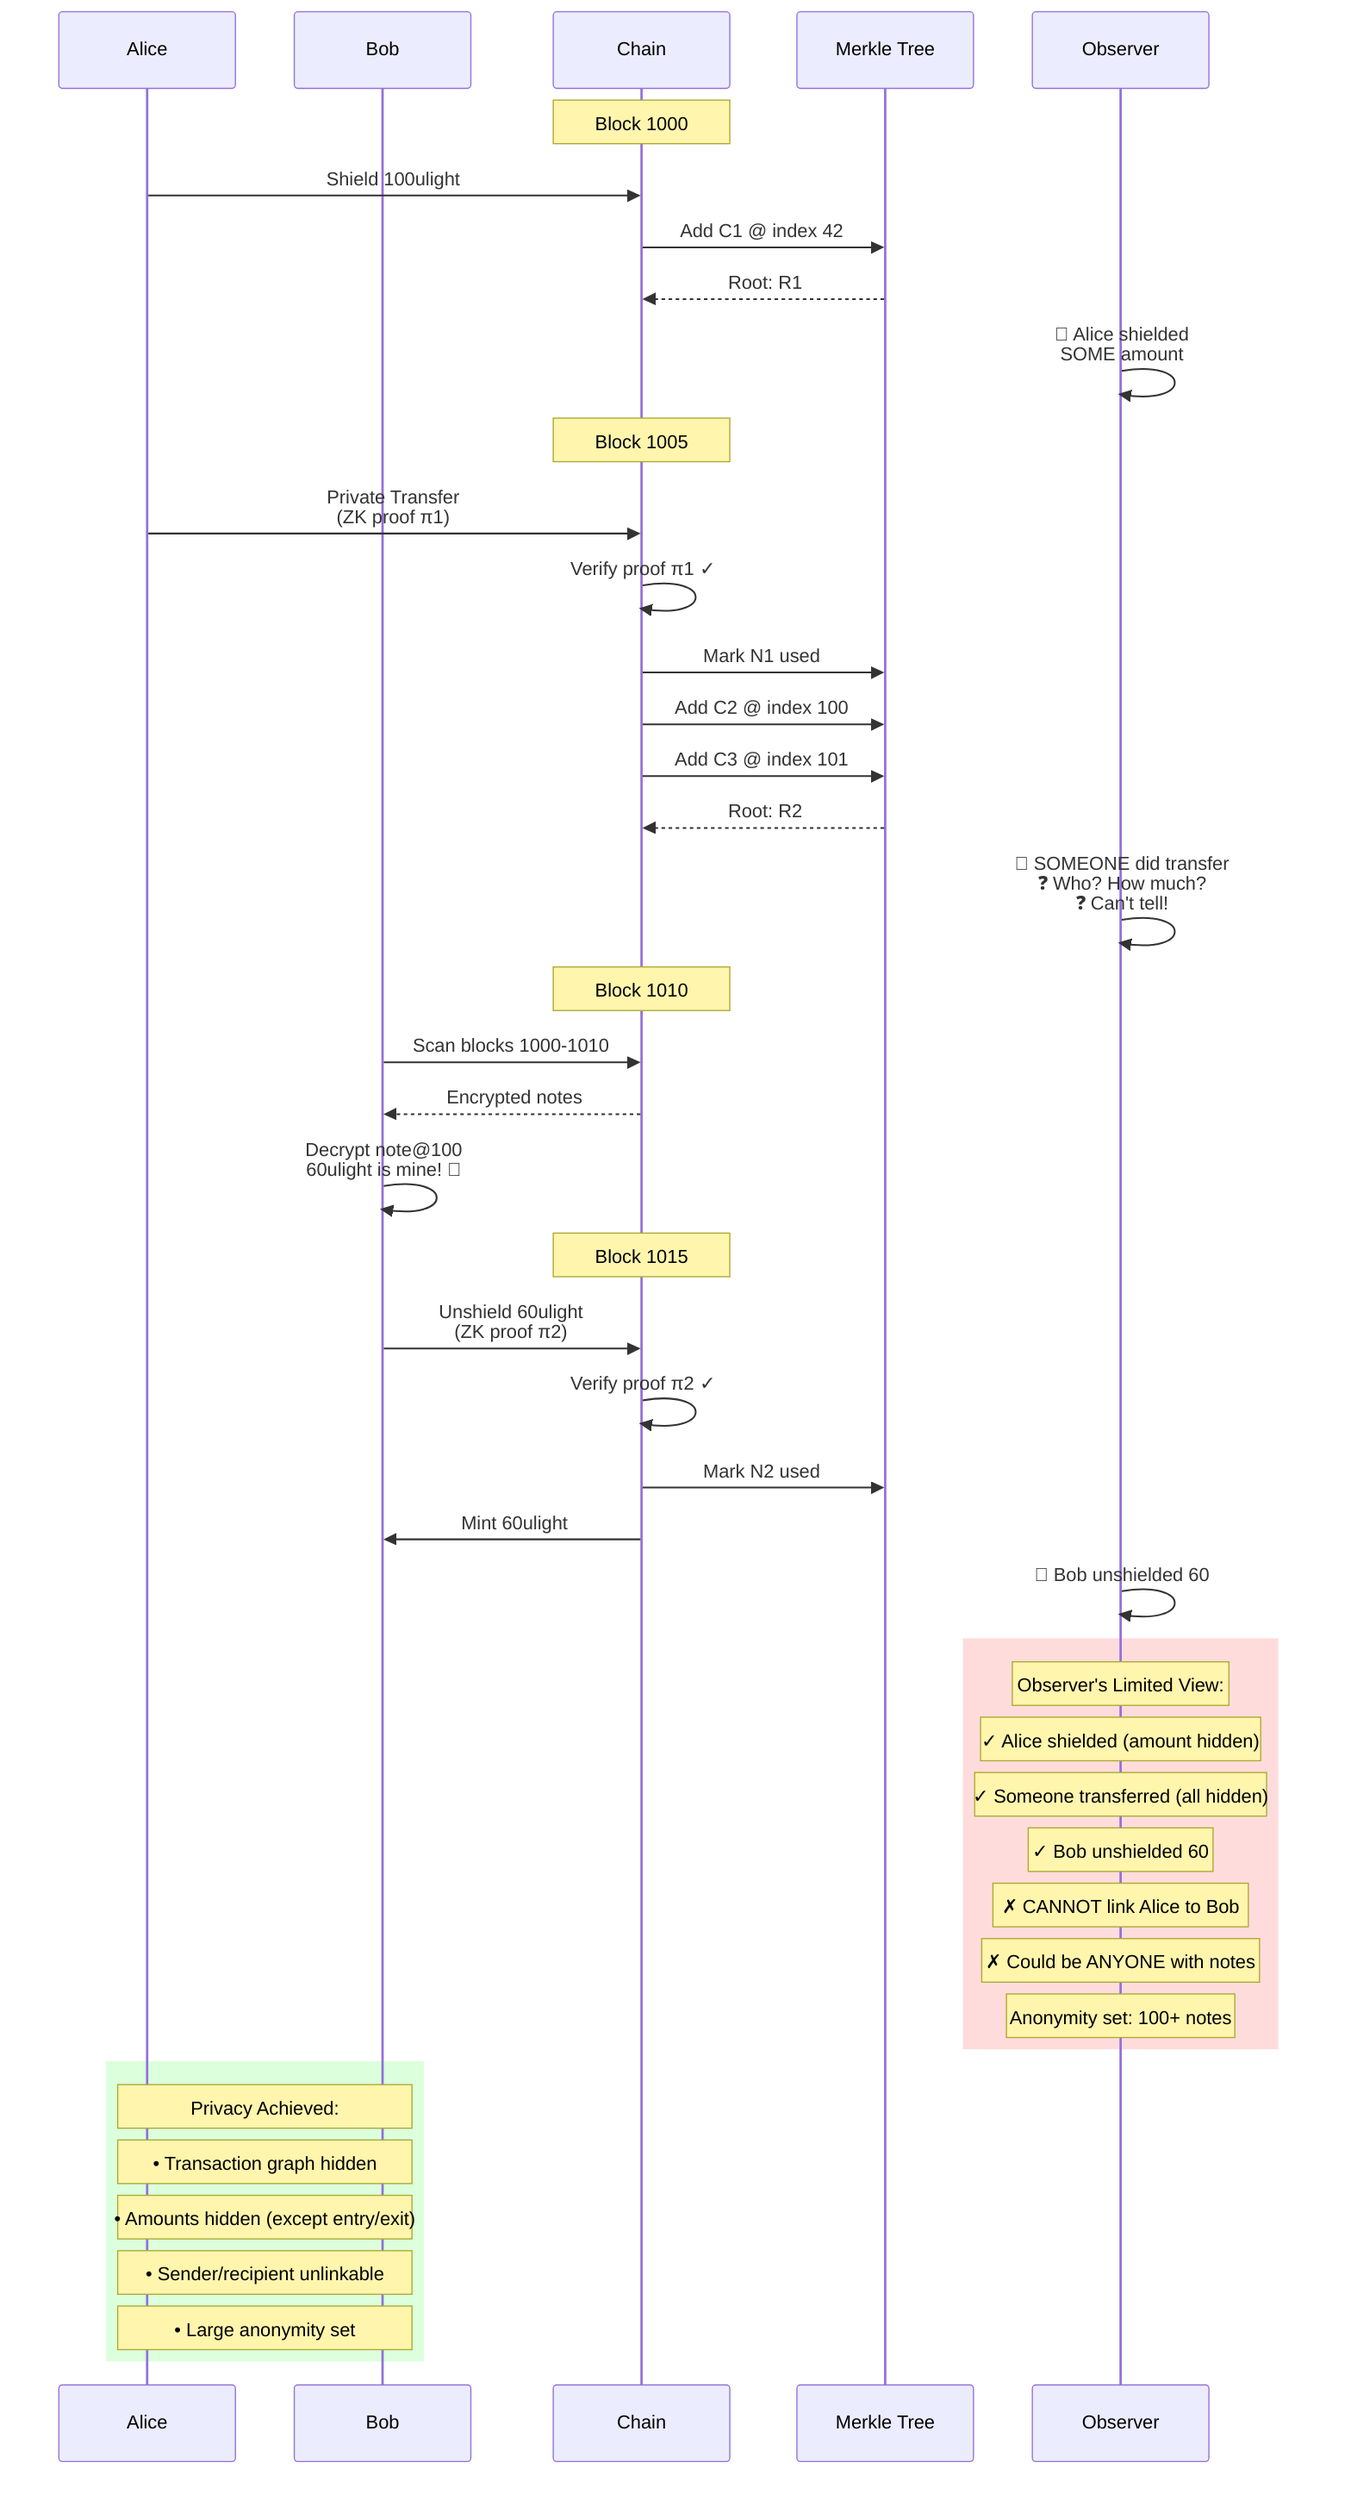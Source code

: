sequenceDiagram
    participant Alice
    participant Bob
    participant Chain
    participant Tree as Merkle Tree
    participant Observer

    Note over Chain: Block 1000
    Alice->>Chain: Shield 100ulight
    Chain->>Tree: Add C1 @ index 42
    Tree-->>Chain: Root: R1
    Observer->>Observer: 👀 Alice shielded<br/>SOME amount

    Note over Chain: Block 1005
    Alice->>Chain: Private Transfer<br/>(ZK proof π1)
    Chain->>Chain: Verify proof π1 ✓
    Chain->>Tree: Mark N1 used
    Chain->>Tree: Add C2 @ index 100
    Chain->>Tree: Add C3 @ index 101
    Tree-->>Chain: Root: R2
    Observer->>Observer: 👀 SOMEONE did transfer<br/>❓ Who? How much?<br/>❓ Can't tell!

    Note over Chain: Block 1010
    Bob->>Chain: Scan blocks 1000-1010
    Chain-->>Bob: Encrypted notes
    Bob->>Bob: Decrypt note@100<br/>60ulight is mine! 🎉

    Note over Chain: Block 1015
    Bob->>Chain: Unshield 60ulight<br/>(ZK proof π2)
    Chain->>Chain: Verify proof π2 ✓
    Chain->>Tree: Mark N2 used
    Chain->>Bob: Mint 60ulight
    Observer->>Observer: 👀 Bob unshielded 60

    rect rgb(255, 220, 220)
        Note over Observer: Observer's Limited View:
        Note over Observer: ✓ Alice shielded (amount hidden)
        Note over Observer: ✓ Someone transferred (all hidden)
        Note over Observer: ✓ Bob unshielded 60
        Note over Observer: ✗ CANNOT link Alice to Bob
        Note over Observer: ✗ Could be ANYONE with notes
        Note over Observer: Anonymity set: 100+ notes
    end

    rect rgb(220, 255, 220)
        Note over Alice,Bob: Privacy Achieved:
        Note over Alice,Bob: • Transaction graph hidden
        Note over Alice,Bob: • Amounts hidden (except entry/exit)
        Note over Alice,Bob: • Sender/recipient unlinkable
        Note over Alice,Bob: • Large anonymity set
    end